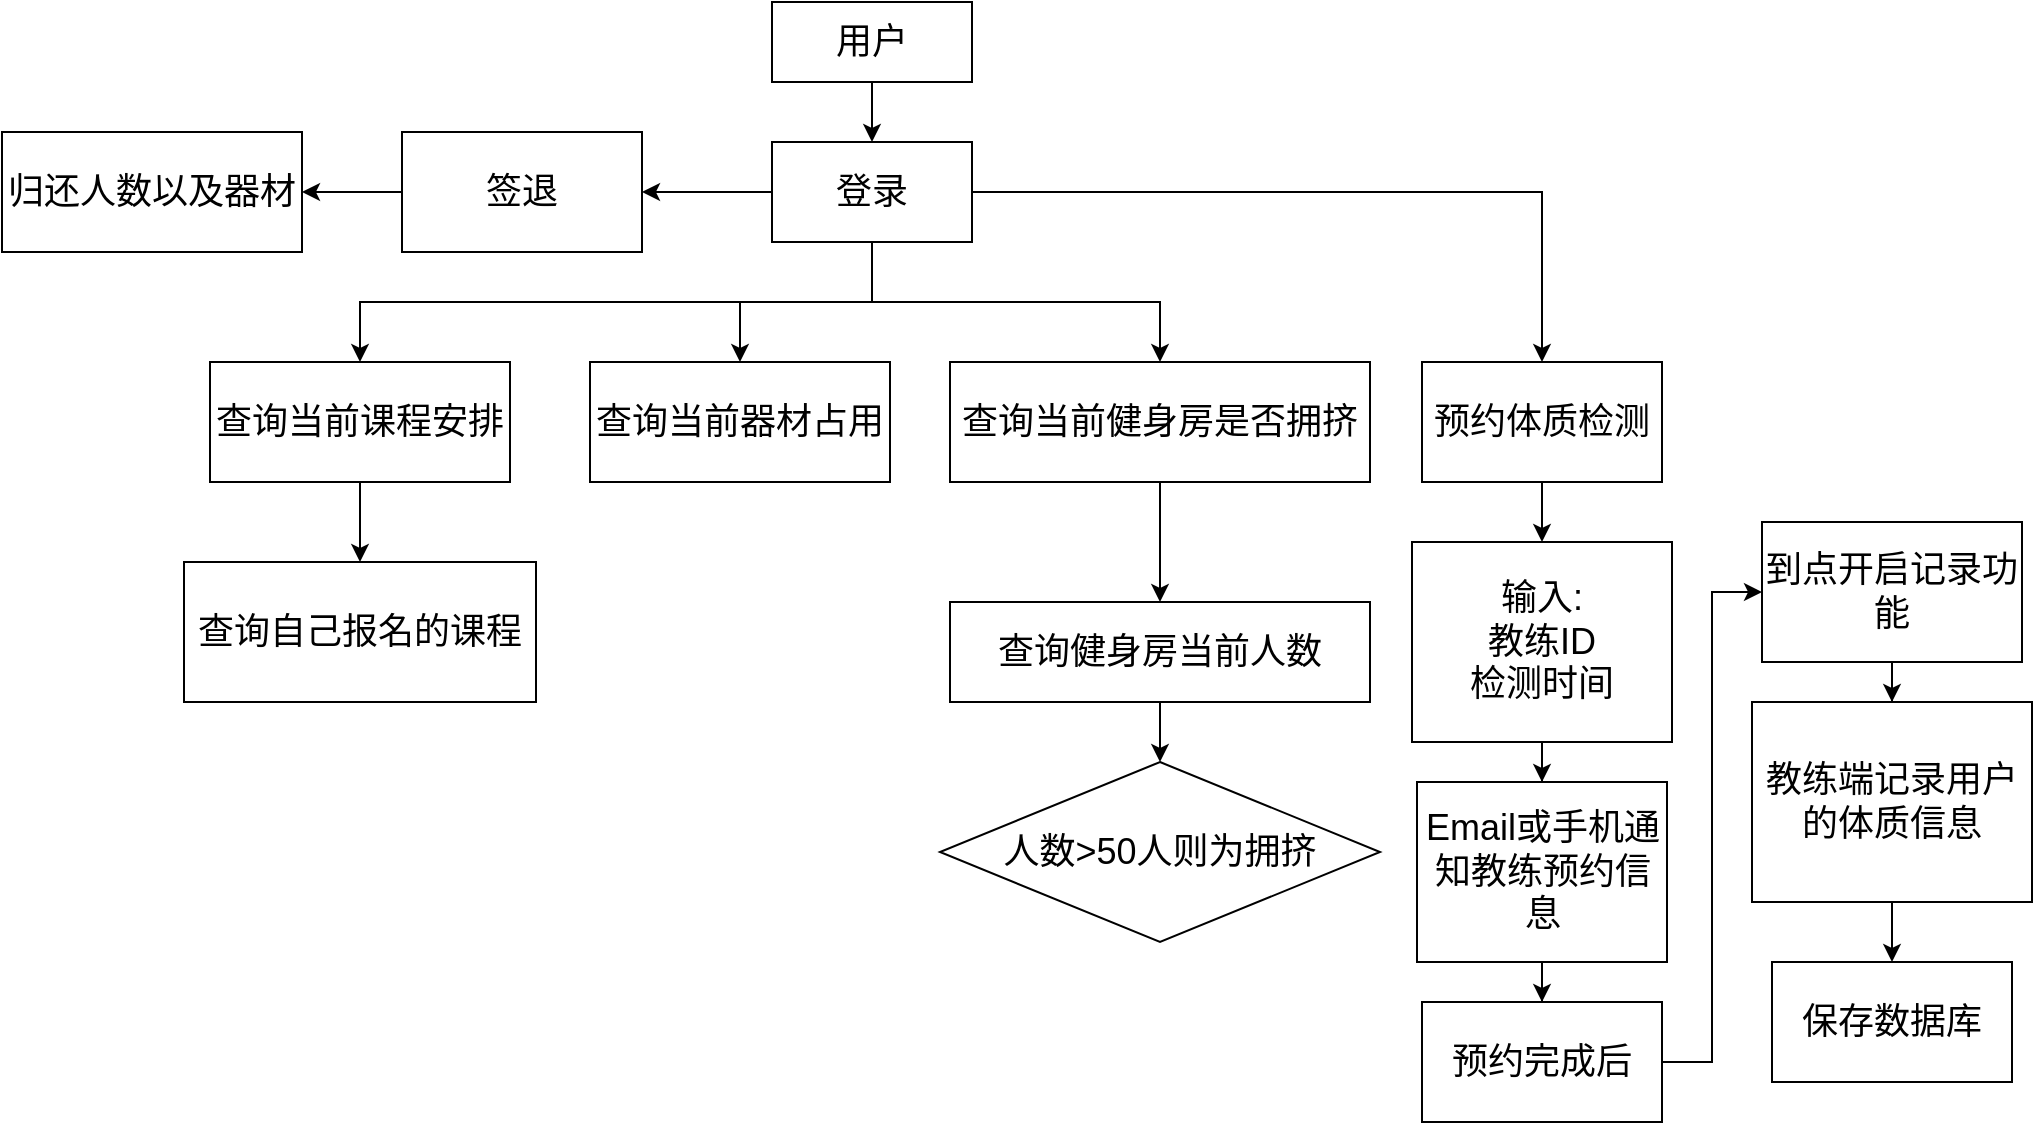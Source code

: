<mxfile version="21.5.0" type="github">
  <diagram name="第 1 页" id="IBatAMzsAOGHenqZDRj9">
    <mxGraphModel dx="2062" dy="728" grid="1" gridSize="10" guides="1" tooltips="1" connect="1" arrows="1" fold="1" page="1" pageScale="1" pageWidth="827" pageHeight="1169" math="0" shadow="0">
      <root>
        <mxCell id="0" />
        <mxCell id="1" parent="0" />
        <mxCell id="82e34eO4McR18qZeKcHr-4" style="edgeStyle=orthogonalEdgeStyle;rounded=0;orthogonalLoop=1;jettySize=auto;html=1;entryX=0.5;entryY=0;entryDx=0;entryDy=0;" edge="1" parent="1" source="82e34eO4McR18qZeKcHr-1" target="82e34eO4McR18qZeKcHr-2">
          <mxGeometry relative="1" as="geometry" />
        </mxCell>
        <mxCell id="82e34eO4McR18qZeKcHr-1" value="&lt;font style=&quot;font-size: 18px;&quot;&gt;用户&lt;/font&gt;" style="whiteSpace=wrap;html=1;" vertex="1" parent="1">
          <mxGeometry x="335" y="40" width="100" height="40" as="geometry" />
        </mxCell>
        <mxCell id="82e34eO4McR18qZeKcHr-8" style="edgeStyle=orthogonalEdgeStyle;rounded=0;orthogonalLoop=1;jettySize=auto;html=1;exitX=0.5;exitY=1;exitDx=0;exitDy=0;" edge="1" parent="1" source="82e34eO4McR18qZeKcHr-2" target="82e34eO4McR18qZeKcHr-3">
          <mxGeometry relative="1" as="geometry" />
        </mxCell>
        <mxCell id="82e34eO4McR18qZeKcHr-9" style="edgeStyle=orthogonalEdgeStyle;rounded=0;orthogonalLoop=1;jettySize=auto;html=1;" edge="1" parent="1" source="82e34eO4McR18qZeKcHr-2" target="82e34eO4McR18qZeKcHr-5">
          <mxGeometry relative="1" as="geometry" />
        </mxCell>
        <mxCell id="82e34eO4McR18qZeKcHr-10" style="edgeStyle=orthogonalEdgeStyle;rounded=0;orthogonalLoop=1;jettySize=auto;html=1;entryX=0.5;entryY=0;entryDx=0;entryDy=0;" edge="1" parent="1" source="82e34eO4McR18qZeKcHr-2" target="82e34eO4McR18qZeKcHr-6">
          <mxGeometry relative="1" as="geometry" />
        </mxCell>
        <mxCell id="82e34eO4McR18qZeKcHr-12" style="edgeStyle=orthogonalEdgeStyle;rounded=0;orthogonalLoop=1;jettySize=auto;html=1;entryX=0.5;entryY=0;entryDx=0;entryDy=0;" edge="1" parent="1" source="82e34eO4McR18qZeKcHr-2" target="82e34eO4McR18qZeKcHr-7">
          <mxGeometry relative="1" as="geometry" />
        </mxCell>
        <mxCell id="82e34eO4McR18qZeKcHr-33" style="edgeStyle=orthogonalEdgeStyle;rounded=0;orthogonalLoop=1;jettySize=auto;html=1;" edge="1" parent="1" source="82e34eO4McR18qZeKcHr-2" target="82e34eO4McR18qZeKcHr-32">
          <mxGeometry relative="1" as="geometry" />
        </mxCell>
        <mxCell id="82e34eO4McR18qZeKcHr-2" value="&lt;font style=&quot;font-size: 18px;&quot;&gt;登录&lt;/font&gt;" style="rounded=0;whiteSpace=wrap;html=1;" vertex="1" parent="1">
          <mxGeometry x="335" y="110" width="100" height="50" as="geometry" />
        </mxCell>
        <mxCell id="82e34eO4McR18qZeKcHr-31" style="edgeStyle=orthogonalEdgeStyle;rounded=0;orthogonalLoop=1;jettySize=auto;html=1;" edge="1" parent="1" source="82e34eO4McR18qZeKcHr-3" target="82e34eO4McR18qZeKcHr-29">
          <mxGeometry relative="1" as="geometry" />
        </mxCell>
        <mxCell id="82e34eO4McR18qZeKcHr-3" value="&lt;font style=&quot;font-size: 18px;&quot;&gt;查询当前课程安排&lt;/font&gt;" style="rounded=0;whiteSpace=wrap;html=1;" vertex="1" parent="1">
          <mxGeometry x="54" y="220" width="150" height="60" as="geometry" />
        </mxCell>
        <mxCell id="82e34eO4McR18qZeKcHr-5" value="&lt;font style=&quot;font-size: 18px;&quot;&gt;查询当前器材占用&lt;/font&gt;" style="rounded=0;whiteSpace=wrap;html=1;" vertex="1" parent="1">
          <mxGeometry x="244" y="220" width="150" height="60" as="geometry" />
        </mxCell>
        <mxCell id="82e34eO4McR18qZeKcHr-27" style="edgeStyle=orthogonalEdgeStyle;rounded=0;orthogonalLoop=1;jettySize=auto;html=1;entryX=0.5;entryY=0;entryDx=0;entryDy=0;" edge="1" parent="1" source="82e34eO4McR18qZeKcHr-6" target="82e34eO4McR18qZeKcHr-25">
          <mxGeometry relative="1" as="geometry" />
        </mxCell>
        <mxCell id="82e34eO4McR18qZeKcHr-6" value="&lt;font style=&quot;font-size: 18px;&quot;&gt;查询当前健身房是否拥挤&lt;/font&gt;" style="rounded=0;whiteSpace=wrap;html=1;" vertex="1" parent="1">
          <mxGeometry x="424" y="220" width="210" height="60" as="geometry" />
        </mxCell>
        <mxCell id="82e34eO4McR18qZeKcHr-19" style="edgeStyle=orthogonalEdgeStyle;rounded=0;orthogonalLoop=1;jettySize=auto;html=1;" edge="1" parent="1" source="82e34eO4McR18qZeKcHr-7" target="82e34eO4McR18qZeKcHr-13">
          <mxGeometry relative="1" as="geometry" />
        </mxCell>
        <mxCell id="82e34eO4McR18qZeKcHr-7" value="&lt;font style=&quot;font-size: 18px;&quot;&gt;预约体质检测&lt;/font&gt;" style="rounded=0;whiteSpace=wrap;html=1;" vertex="1" parent="1">
          <mxGeometry x="660" y="220" width="120" height="60" as="geometry" />
        </mxCell>
        <mxCell id="82e34eO4McR18qZeKcHr-20" style="edgeStyle=orthogonalEdgeStyle;rounded=0;orthogonalLoop=1;jettySize=auto;html=1;entryX=0.5;entryY=0;entryDx=0;entryDy=0;" edge="1" parent="1" source="82e34eO4McR18qZeKcHr-13" target="82e34eO4McR18qZeKcHr-14">
          <mxGeometry relative="1" as="geometry" />
        </mxCell>
        <mxCell id="82e34eO4McR18qZeKcHr-13" value="&lt;font style=&quot;font-size: 18px;&quot;&gt;输入:&lt;br&gt;教练ID&lt;br&gt;检测时间&lt;br&gt;&lt;/font&gt;" style="rounded=0;whiteSpace=wrap;html=1;" vertex="1" parent="1">
          <mxGeometry x="655" y="310" width="130" height="100" as="geometry" />
        </mxCell>
        <mxCell id="82e34eO4McR18qZeKcHr-21" style="edgeStyle=orthogonalEdgeStyle;rounded=0;orthogonalLoop=1;jettySize=auto;html=1;entryX=0.5;entryY=0;entryDx=0;entryDy=0;" edge="1" parent="1" source="82e34eO4McR18qZeKcHr-14" target="82e34eO4McR18qZeKcHr-15">
          <mxGeometry relative="1" as="geometry" />
        </mxCell>
        <mxCell id="82e34eO4McR18qZeKcHr-14" value="&lt;font style=&quot;font-size: 18px;&quot;&gt;Email或手机通知教练预约信息&lt;/font&gt;" style="rounded=0;whiteSpace=wrap;html=1;" vertex="1" parent="1">
          <mxGeometry x="657.5" y="430" width="125" height="90" as="geometry" />
        </mxCell>
        <mxCell id="82e34eO4McR18qZeKcHr-22" style="edgeStyle=orthogonalEdgeStyle;rounded=0;orthogonalLoop=1;jettySize=auto;html=1;entryX=0;entryY=0.5;entryDx=0;entryDy=0;" edge="1" parent="1" source="82e34eO4McR18qZeKcHr-15" target="82e34eO4McR18qZeKcHr-16">
          <mxGeometry relative="1" as="geometry" />
        </mxCell>
        <mxCell id="82e34eO4McR18qZeKcHr-15" value="&lt;font style=&quot;font-size: 18px;&quot;&gt;预约完成后&lt;/font&gt;" style="rounded=0;whiteSpace=wrap;html=1;" vertex="1" parent="1">
          <mxGeometry x="660" y="540" width="120" height="60" as="geometry" />
        </mxCell>
        <mxCell id="82e34eO4McR18qZeKcHr-23" style="edgeStyle=orthogonalEdgeStyle;rounded=0;orthogonalLoop=1;jettySize=auto;html=1;entryX=0.5;entryY=0;entryDx=0;entryDy=0;" edge="1" parent="1" source="82e34eO4McR18qZeKcHr-16" target="82e34eO4McR18qZeKcHr-17">
          <mxGeometry relative="1" as="geometry" />
        </mxCell>
        <mxCell id="82e34eO4McR18qZeKcHr-16" value="&lt;font style=&quot;font-size: 18px;&quot;&gt;到点开启记录功能&lt;/font&gt;" style="rounded=0;whiteSpace=wrap;html=1;" vertex="1" parent="1">
          <mxGeometry x="830" y="300" width="130" height="70" as="geometry" />
        </mxCell>
        <mxCell id="82e34eO4McR18qZeKcHr-24" style="edgeStyle=orthogonalEdgeStyle;rounded=0;orthogonalLoop=1;jettySize=auto;html=1;entryX=0.5;entryY=0;entryDx=0;entryDy=0;" edge="1" parent="1" source="82e34eO4McR18qZeKcHr-17" target="82e34eO4McR18qZeKcHr-18">
          <mxGeometry relative="1" as="geometry" />
        </mxCell>
        <mxCell id="82e34eO4McR18qZeKcHr-17" value="&lt;font style=&quot;font-size: 18px;&quot;&gt;教练端记录用户的体质信息&lt;/font&gt;" style="rounded=0;whiteSpace=wrap;html=1;" vertex="1" parent="1">
          <mxGeometry x="825" y="390" width="140" height="100" as="geometry" />
        </mxCell>
        <mxCell id="82e34eO4McR18qZeKcHr-18" value="&lt;font style=&quot;font-size: 18px;&quot;&gt;保存数据库&lt;/font&gt;" style="rounded=0;whiteSpace=wrap;html=1;" vertex="1" parent="1">
          <mxGeometry x="835" y="520" width="120" height="60" as="geometry" />
        </mxCell>
        <mxCell id="82e34eO4McR18qZeKcHr-28" style="edgeStyle=orthogonalEdgeStyle;rounded=0;orthogonalLoop=1;jettySize=auto;html=1;entryX=0.5;entryY=0;entryDx=0;entryDy=0;" edge="1" parent="1" source="82e34eO4McR18qZeKcHr-25" target="82e34eO4McR18qZeKcHr-26">
          <mxGeometry relative="1" as="geometry" />
        </mxCell>
        <mxCell id="82e34eO4McR18qZeKcHr-25" value="&lt;font style=&quot;font-size: 18px;&quot;&gt;查询健身房当前人数&lt;/font&gt;" style="rounded=0;whiteSpace=wrap;html=1;" vertex="1" parent="1">
          <mxGeometry x="424" y="340" width="210" height="50" as="geometry" />
        </mxCell>
        <mxCell id="82e34eO4McR18qZeKcHr-26" value="&lt;font style=&quot;font-size: 18px;&quot;&gt;人数&amp;gt;50人则为拥挤&lt;/font&gt;" style="rhombus;whiteSpace=wrap;html=1;" vertex="1" parent="1">
          <mxGeometry x="419" y="420" width="220" height="90" as="geometry" />
        </mxCell>
        <mxCell id="82e34eO4McR18qZeKcHr-29" value="&lt;font style=&quot;font-size: 18px;&quot;&gt;查询自己报名的课程&lt;/font&gt;" style="rounded=0;whiteSpace=wrap;html=1;" vertex="1" parent="1">
          <mxGeometry x="41" y="320" width="176" height="70" as="geometry" />
        </mxCell>
        <mxCell id="82e34eO4McR18qZeKcHr-35" style="edgeStyle=orthogonalEdgeStyle;rounded=0;orthogonalLoop=1;jettySize=auto;html=1;" edge="1" parent="1" source="82e34eO4McR18qZeKcHr-32" target="82e34eO4McR18qZeKcHr-34">
          <mxGeometry relative="1" as="geometry" />
        </mxCell>
        <mxCell id="82e34eO4McR18qZeKcHr-32" value="&lt;font style=&quot;font-size: 18px;&quot;&gt;签退&lt;/font&gt;" style="rounded=0;whiteSpace=wrap;html=1;" vertex="1" parent="1">
          <mxGeometry x="150" y="105" width="120" height="60" as="geometry" />
        </mxCell>
        <mxCell id="82e34eO4McR18qZeKcHr-34" value="&lt;font style=&quot;font-size: 18px;&quot;&gt;归还人数以及器材&lt;/font&gt;" style="rounded=0;whiteSpace=wrap;html=1;" vertex="1" parent="1">
          <mxGeometry x="-50" y="105" width="150" height="60" as="geometry" />
        </mxCell>
      </root>
    </mxGraphModel>
  </diagram>
</mxfile>
